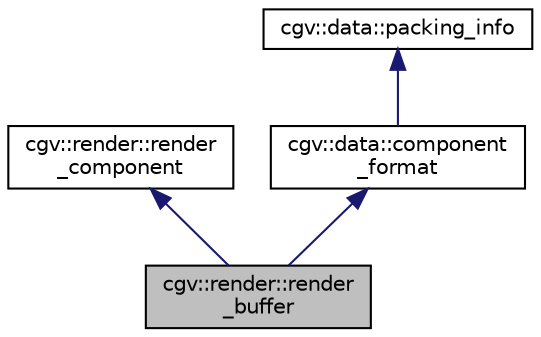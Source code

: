 digraph "cgv::render::render_buffer"
{
  bgcolor="transparent";
  edge [fontname="Helvetica",fontsize="10",labelfontname="Helvetica",labelfontsize="10"];
  node [fontname="Helvetica",fontsize="10",shape=record];
  Node1 [label="cgv::render::render\l_buffer",height=0.2,width=0.4,color="black", fillcolor="grey75", style="filled", fontcolor="black"];
  Node2 -> Node1 [dir="back",color="midnightblue",fontsize="10",style="solid",fontname="Helvetica"];
  Node2 [label="cgv::render::render\l_component",height=0.2,width=0.4,color="black",URL="$a00231.html",tooltip="base interface for all render components "];
  Node3 -> Node1 [dir="back",color="midnightblue",fontsize="10",style="solid",fontname="Helvetica"];
  Node3 [label="cgv::data::component\l_format",height=0.2,width=0.4,color="black",URL="$a00064.html"];
  Node4 -> Node3 [dir="back",color="midnightblue",fontsize="10",style="solid",fontname="Helvetica"];
  Node4 [label="cgv::data::packing_info",height=0.2,width=0.4,color="black",URL="$a00073.html"];
}
